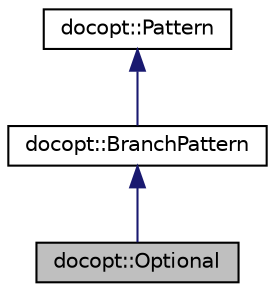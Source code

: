 digraph "docopt::Optional"
{
  edge [fontname="Helvetica",fontsize="10",labelfontname="Helvetica",labelfontsize="10"];
  node [fontname="Helvetica",fontsize="10",shape=record];
  Node4 [label="docopt::Optional",height=0.2,width=0.4,color="black", fillcolor="grey75", style="filled", fontcolor="black"];
  Node5 -> Node4 [dir="back",color="midnightblue",fontsize="10",style="solid"];
  Node5 [label="docopt::BranchPattern",height=0.2,width=0.4,color="black", fillcolor="white", style="filled",URL="$classdocopt_1_1BranchPattern.html"];
  Node6 -> Node5 [dir="back",color="midnightblue",fontsize="10",style="solid"];
  Node6 [label="docopt::Pattern",height=0.2,width=0.4,color="black", fillcolor="white", style="filled",URL="$classdocopt_1_1Pattern.html"];
}

